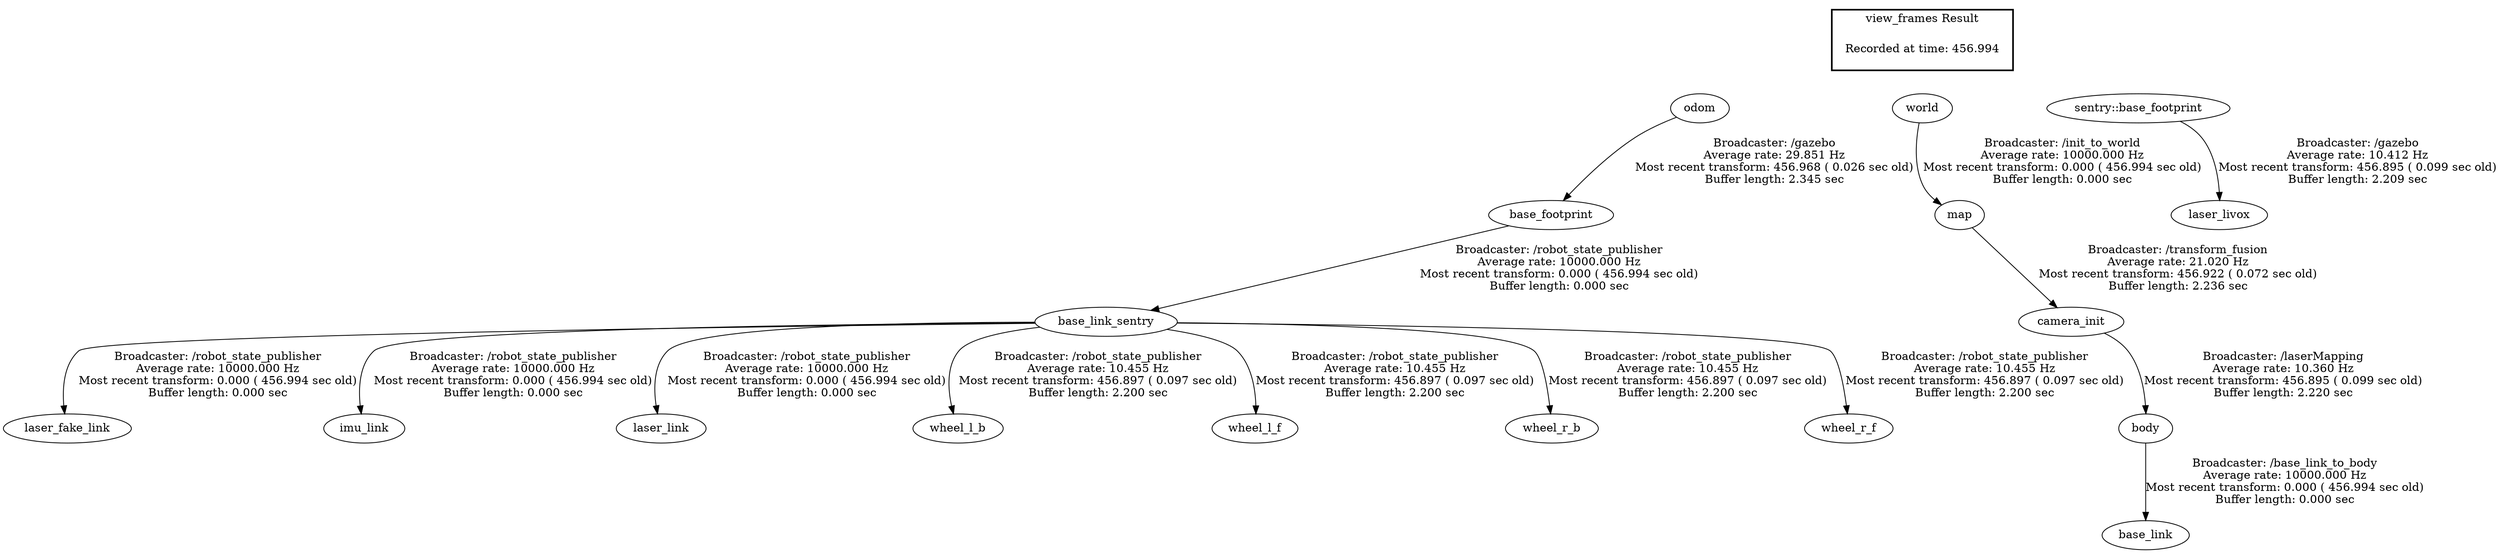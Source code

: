 digraph G {
"base_footprint" -> "base_link_sentry"[label="Broadcaster: /robot_state_publisher\nAverage rate: 10000.000 Hz\nMost recent transform: 0.000 ( 456.994 sec old)\nBuffer length: 0.000 sec\n"];
"odom" -> "base_footprint"[label="Broadcaster: /gazebo\nAverage rate: 29.851 Hz\nMost recent transform: 456.968 ( 0.026 sec old)\nBuffer length: 2.345 sec\n"];
"base_link_sentry" -> "laser_fake_link"[label="Broadcaster: /robot_state_publisher\nAverage rate: 10000.000 Hz\nMost recent transform: 0.000 ( 456.994 sec old)\nBuffer length: 0.000 sec\n"];
"base_link_sentry" -> "imu_link"[label="Broadcaster: /robot_state_publisher\nAverage rate: 10000.000 Hz\nMost recent transform: 0.000 ( 456.994 sec old)\nBuffer length: 0.000 sec\n"];
"base_link_sentry" -> "laser_link"[label="Broadcaster: /robot_state_publisher\nAverage rate: 10000.000 Hz\nMost recent transform: 0.000 ( 456.994 sec old)\nBuffer length: 0.000 sec\n"];
"world" -> "map"[label="Broadcaster: /init_to_world\nAverage rate: 10000.000 Hz\nMost recent transform: 0.000 ( 456.994 sec old)\nBuffer length: 0.000 sec\n"];
"body" -> "base_link"[label="Broadcaster: /base_link_to_body\nAverage rate: 10000.000 Hz\nMost recent transform: 0.000 ( 456.994 sec old)\nBuffer length: 0.000 sec\n"];
"camera_init" -> "body"[label="Broadcaster: /laserMapping\nAverage rate: 10.360 Hz\nMost recent transform: 456.895 ( 0.099 sec old)\nBuffer length: 2.220 sec\n"];
"map" -> "camera_init"[label="Broadcaster: /transform_fusion\nAverage rate: 21.020 Hz\nMost recent transform: 456.922 ( 0.072 sec old)\nBuffer length: 2.236 sec\n"];
"sentry::base_footprint" -> "laser_livox"[label="Broadcaster: /gazebo\nAverage rate: 10.412 Hz\nMost recent transform: 456.895 ( 0.099 sec old)\nBuffer length: 2.209 sec\n"];
"base_link_sentry" -> "wheel_l_b"[label="Broadcaster: /robot_state_publisher\nAverage rate: 10.455 Hz\nMost recent transform: 456.897 ( 0.097 sec old)\nBuffer length: 2.200 sec\n"];
"base_link_sentry" -> "wheel_l_f"[label="Broadcaster: /robot_state_publisher\nAverage rate: 10.455 Hz\nMost recent transform: 456.897 ( 0.097 sec old)\nBuffer length: 2.200 sec\n"];
"base_link_sentry" -> "wheel_r_b"[label="Broadcaster: /robot_state_publisher\nAverage rate: 10.455 Hz\nMost recent transform: 456.897 ( 0.097 sec old)\nBuffer length: 2.200 sec\n"];
"base_link_sentry" -> "wheel_r_f"[label="Broadcaster: /robot_state_publisher\nAverage rate: 10.455 Hz\nMost recent transform: 456.897 ( 0.097 sec old)\nBuffer length: 2.200 sec\n"];
edge [style=invis];
 subgraph cluster_legend { style=bold; color=black; label ="view_frames Result";
"Recorded at time: 456.994"[ shape=plaintext ] ;
 }->"world";
edge [style=invis];
 subgraph cluster_legend { style=bold; color=black; label ="view_frames Result";
"Recorded at time: 456.994"[ shape=plaintext ] ;
 }->"odom";
edge [style=invis];
 subgraph cluster_legend { style=bold; color=black; label ="view_frames Result";
"Recorded at time: 456.994"[ shape=plaintext ] ;
 }->"sentry::base_footprint";
}